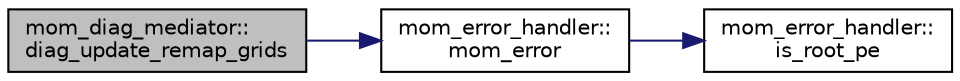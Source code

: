 digraph "mom_diag_mediator::diag_update_remap_grids"
{
 // INTERACTIVE_SVG=YES
 // LATEX_PDF_SIZE
  edge [fontname="Helvetica",fontsize="10",labelfontname="Helvetica",labelfontsize="10"];
  node [fontname="Helvetica",fontsize="10",shape=record];
  rankdir="LR";
  Node1 [label="mom_diag_mediator::\ldiag_update_remap_grids",height=0.2,width=0.4,color="black", fillcolor="grey75", style="filled", fontcolor="black",tooltip="Build/update vertical grids for diagnostic remapping."];
  Node1 -> Node2 [color="midnightblue",fontsize="10",style="solid",fontname="Helvetica"];
  Node2 [label="mom_error_handler::\lmom_error",height=0.2,width=0.4,color="black", fillcolor="white", style="filled",URL="$namespacemom__error__handler.html#a460cfb79a06c29fc249952c2a3710d67",tooltip="This provides a convenient interface for writing an mpp_error message with run-time filter based on a..."];
  Node2 -> Node3 [color="midnightblue",fontsize="10",style="solid",fontname="Helvetica"];
  Node3 [label="mom_error_handler::\lis_root_pe",height=0.2,width=0.4,color="black", fillcolor="white", style="filled",URL="$namespacemom__error__handler.html#ad5f00a53059c72fe2332d1436c80ca71",tooltip="This returns .true. if the current PE is the root PE."];
}
